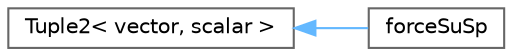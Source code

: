 digraph "Graphical Class Hierarchy"
{
 // LATEX_PDF_SIZE
  bgcolor="transparent";
  edge [fontname=Helvetica,fontsize=10,labelfontname=Helvetica,labelfontsize=10];
  node [fontname=Helvetica,fontsize=10,shape=box,height=0.2,width=0.4];
  rankdir="LR";
  Node0 [id="Node000000",label="Tuple2\< vector, scalar \>",height=0.2,width=0.4,color="grey40", fillcolor="white", style="filled",URL="$classFoam_1_1Tuple2.html",tooltip=" "];
  Node0 -> Node1 [id="edge5604_Node000000_Node000001",dir="back",color="steelblue1",style="solid",tooltip=" "];
  Node1 [id="Node000001",label="forceSuSp",height=0.2,width=0.4,color="grey40", fillcolor="white", style="filled",URL="$classFoam_1_1forceSuSp.html",tooltip="Helper container for force Su and Sp terms."];
}
